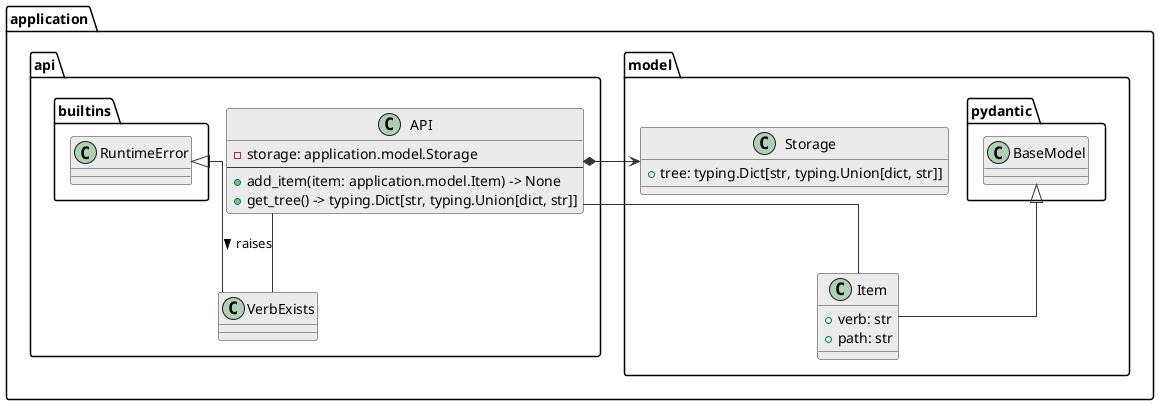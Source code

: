 @startuml

skinparam class {
  BackgroundColor #ebebeb
  ArrowColor      #333
  BorderColor     #333
}

skinparam lineType ortho

package application {
  package model {
    class application.model.Item extends pydantic.BaseModel {
       + verb: str
       + path: str
    }

    class Storage {
       + tree: typing.Dict[str, typing.Union[dict, str]]
    }
  }

  package api {
    class VerbExists extends builtins.RuntimeError {}
    class API {
      - storage: application.model.Storage
      ---
      + add_item(item: application.model.Item) -> None
      + get_tree() -> typing.Dict[str, typing.Union[dict, str]]
    }

    API -- VerbExists : "raises >"
    API *-> Storage
    API -- application.model.Item
  }
}

@enduml
